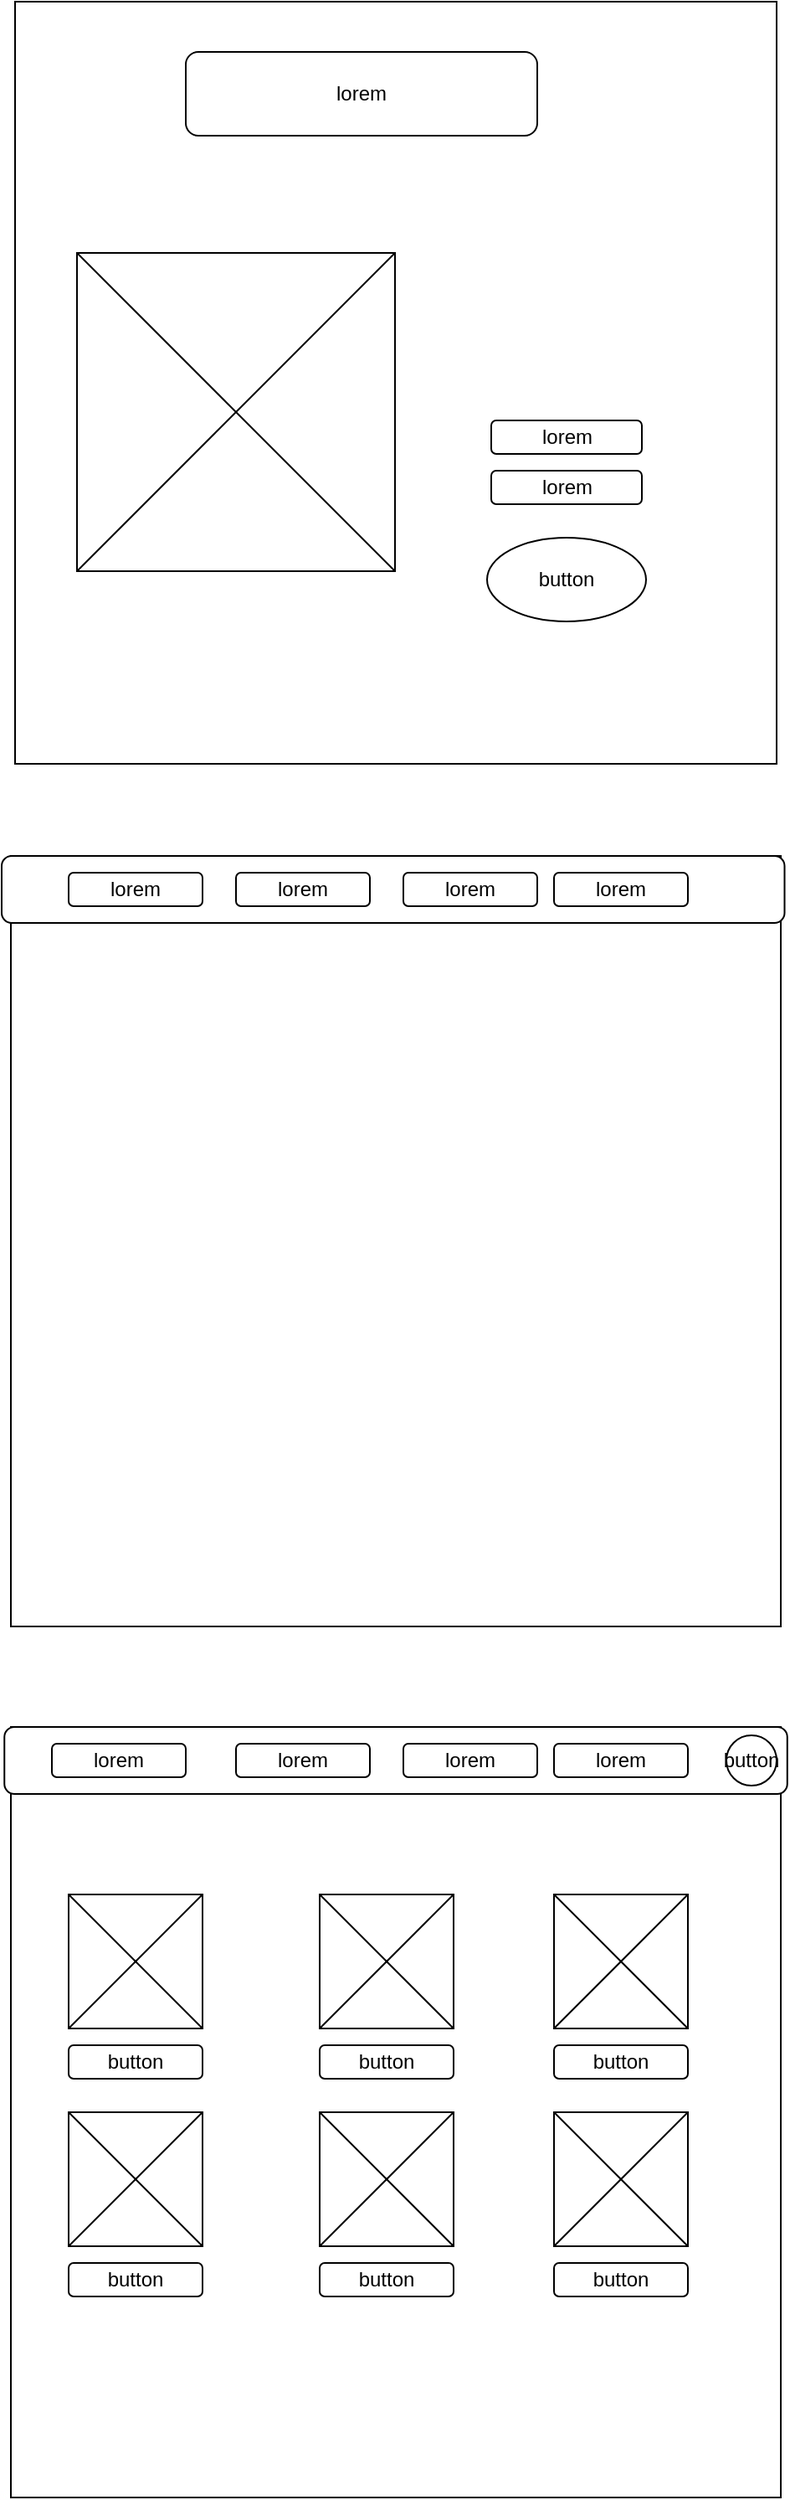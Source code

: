 <mxfile version="26.0.7">
  <diagram name="Page-1" id="KfTFx5eosGy3u5TLy4ej">
    <mxGraphModel dx="1075" dy="518" grid="1" gridSize="10" guides="1" tooltips="1" connect="1" arrows="1" fold="1" page="1" pageScale="1" pageWidth="850" pageHeight="1100" math="0" shadow="0">
      <root>
        <mxCell id="0" />
        <mxCell id="1" parent="0" />
        <mxCell id="yUQ2PNZwTD3BYrP0No91-1" value="" style="whiteSpace=wrap;html=1;aspect=fixed;" vertex="1" parent="1">
          <mxGeometry x="198" y="80" width="455" height="455" as="geometry" />
        </mxCell>
        <mxCell id="yUQ2PNZwTD3BYrP0No91-3" value="" style="whiteSpace=wrap;html=1;aspect=fixed;direction=south;" vertex="1" parent="1">
          <mxGeometry x="195.5" y="590" width="460" height="460" as="geometry" />
        </mxCell>
        <mxCell id="yUQ2PNZwTD3BYrP0No91-4" value="" style="whiteSpace=wrap;html=1;aspect=fixed;direction=south;" vertex="1" parent="1">
          <mxGeometry x="195.5" y="1110" width="460" height="460" as="geometry" />
        </mxCell>
        <mxCell id="yUQ2PNZwTD3BYrP0No91-6" value="lorem" style="rounded=1;whiteSpace=wrap;html=1;" vertex="1" parent="1">
          <mxGeometry x="482.5" y="330" width="90" height="20" as="geometry" />
        </mxCell>
        <mxCell id="yUQ2PNZwTD3BYrP0No91-7" value="lorem" style="rounded=1;whiteSpace=wrap;html=1;" vertex="1" parent="1">
          <mxGeometry x="482.5" y="360" width="90" height="20" as="geometry" />
        </mxCell>
        <mxCell id="yUQ2PNZwTD3BYrP0No91-9" value="button" style="ellipse;whiteSpace=wrap;html=1;" vertex="1" parent="1">
          <mxGeometry x="480" y="400" width="95" height="50" as="geometry" />
        </mxCell>
        <mxCell id="yUQ2PNZwTD3BYrP0No91-23" value="" style="whiteSpace=wrap;html=1;aspect=fixed;" vertex="1" parent="1">
          <mxGeometry x="235" y="230" width="190" height="190" as="geometry" />
        </mxCell>
        <mxCell id="yUQ2PNZwTD3BYrP0No91-24" value="" style="endArrow=none;html=1;rounded=0;entryX=0;entryY=1;entryDx=0;entryDy=0;exitX=1;exitY=0;exitDx=0;exitDy=0;" edge="1" parent="1" source="yUQ2PNZwTD3BYrP0No91-23" target="yUQ2PNZwTD3BYrP0No91-23">
          <mxGeometry width="50" height="50" relative="1" as="geometry">
            <mxPoint x="305" y="360" as="sourcePoint" />
            <mxPoint x="355" y="310" as="targetPoint" />
          </mxGeometry>
        </mxCell>
        <mxCell id="yUQ2PNZwTD3BYrP0No91-25" value="" style="endArrow=none;html=1;rounded=0;exitX=1;exitY=1;exitDx=0;exitDy=0;entryX=0;entryY=0;entryDx=0;entryDy=0;" edge="1" parent="1" source="yUQ2PNZwTD3BYrP0No91-23" target="yUQ2PNZwTD3BYrP0No91-23">
          <mxGeometry width="50" height="50" relative="1" as="geometry">
            <mxPoint x="290" y="330" as="sourcePoint" />
            <mxPoint x="340" y="280" as="targetPoint" />
          </mxGeometry>
        </mxCell>
        <mxCell id="yUQ2PNZwTD3BYrP0No91-27" value="lorem" style="rounded=1;whiteSpace=wrap;html=1;" vertex="1" parent="1">
          <mxGeometry x="300" y="110" width="210" height="50" as="geometry" />
        </mxCell>
        <mxCell id="yUQ2PNZwTD3BYrP0No91-28" value="" style="rounded=1;whiteSpace=wrap;html=1;" vertex="1" parent="1">
          <mxGeometry x="190" y="590" width="467.75" height="40" as="geometry" />
        </mxCell>
        <mxCell id="yUQ2PNZwTD3BYrP0No91-29" value="lorem" style="rounded=1;whiteSpace=wrap;html=1;" vertex="1" parent="1">
          <mxGeometry x="230" y="600" width="80" height="20" as="geometry" />
        </mxCell>
        <mxCell id="yUQ2PNZwTD3BYrP0No91-30" value="lorem" style="rounded=1;whiteSpace=wrap;html=1;" vertex="1" parent="1">
          <mxGeometry x="330" y="600" width="80" height="20" as="geometry" />
        </mxCell>
        <mxCell id="yUQ2PNZwTD3BYrP0No91-31" value="lorem" style="rounded=1;whiteSpace=wrap;html=1;" vertex="1" parent="1">
          <mxGeometry x="430" y="600" width="80" height="20" as="geometry" />
        </mxCell>
        <mxCell id="yUQ2PNZwTD3BYrP0No91-32" value="lorem" style="rounded=1;whiteSpace=wrap;html=1;" vertex="1" parent="1">
          <mxGeometry x="520" y="600" width="80" height="20" as="geometry" />
        </mxCell>
        <mxCell id="yUQ2PNZwTD3BYrP0No91-33" value="" style="rounded=1;whiteSpace=wrap;html=1;" vertex="1" parent="1">
          <mxGeometry x="191.63" y="1110" width="467.75" height="40" as="geometry" />
        </mxCell>
        <mxCell id="yUQ2PNZwTD3BYrP0No91-35" value="lorem" style="rounded=1;whiteSpace=wrap;html=1;" vertex="1" parent="1">
          <mxGeometry x="220" y="1120" width="80" height="20" as="geometry" />
        </mxCell>
        <mxCell id="yUQ2PNZwTD3BYrP0No91-36" value="lorem" style="rounded=1;whiteSpace=wrap;html=1;" vertex="1" parent="1">
          <mxGeometry x="330" y="1120" width="80" height="20" as="geometry" />
        </mxCell>
        <mxCell id="yUQ2PNZwTD3BYrP0No91-37" value="lorem" style="rounded=1;whiteSpace=wrap;html=1;" vertex="1" parent="1">
          <mxGeometry x="430" y="1120" width="80" height="20" as="geometry" />
        </mxCell>
        <mxCell id="yUQ2PNZwTD3BYrP0No91-38" value="lorem" style="rounded=1;whiteSpace=wrap;html=1;" vertex="1" parent="1">
          <mxGeometry x="520" y="1120" width="80" height="20" as="geometry" />
        </mxCell>
        <mxCell id="yUQ2PNZwTD3BYrP0No91-39" value="" style="whiteSpace=wrap;html=1;aspect=fixed;" vertex="1" parent="1">
          <mxGeometry x="230" y="1210" width="80" height="80" as="geometry" />
        </mxCell>
        <mxCell id="yUQ2PNZwTD3BYrP0No91-40" value="" style="whiteSpace=wrap;html=1;aspect=fixed;" vertex="1" parent="1">
          <mxGeometry x="380" y="1210" width="80" height="80" as="geometry" />
        </mxCell>
        <mxCell id="yUQ2PNZwTD3BYrP0No91-41" value="" style="whiteSpace=wrap;html=1;aspect=fixed;" vertex="1" parent="1">
          <mxGeometry x="520" y="1210" width="80" height="80" as="geometry" />
        </mxCell>
        <mxCell id="yUQ2PNZwTD3BYrP0No91-42" value="" style="whiteSpace=wrap;html=1;aspect=fixed;" vertex="1" parent="1">
          <mxGeometry x="230" y="1340" width="80" height="80" as="geometry" />
        </mxCell>
        <mxCell id="yUQ2PNZwTD3BYrP0No91-44" value="" style="whiteSpace=wrap;html=1;aspect=fixed;" vertex="1" parent="1">
          <mxGeometry x="380" y="1340" width="80" height="80" as="geometry" />
        </mxCell>
        <mxCell id="yUQ2PNZwTD3BYrP0No91-45" value="" style="whiteSpace=wrap;html=1;aspect=fixed;" vertex="1" parent="1">
          <mxGeometry x="520" y="1340" width="80" height="80" as="geometry" />
        </mxCell>
        <mxCell id="yUQ2PNZwTD3BYrP0No91-46" value="button" style="rounded=1;whiteSpace=wrap;html=1;" vertex="1" parent="1">
          <mxGeometry x="230" y="1300" width="80" height="20" as="geometry" />
        </mxCell>
        <mxCell id="yUQ2PNZwTD3BYrP0No91-47" value="button" style="rounded=1;whiteSpace=wrap;html=1;" vertex="1" parent="1">
          <mxGeometry x="380" y="1300" width="80" height="20" as="geometry" />
        </mxCell>
        <mxCell id="yUQ2PNZwTD3BYrP0No91-48" value="button" style="rounded=1;whiteSpace=wrap;html=1;" vertex="1" parent="1">
          <mxGeometry x="520" y="1300" width="80" height="20" as="geometry" />
        </mxCell>
        <mxCell id="yUQ2PNZwTD3BYrP0No91-49" value="button" style="rounded=1;whiteSpace=wrap;html=1;" vertex="1" parent="1">
          <mxGeometry x="230" y="1430" width="80" height="20" as="geometry" />
        </mxCell>
        <mxCell id="yUQ2PNZwTD3BYrP0No91-50" value="button" style="rounded=1;whiteSpace=wrap;html=1;" vertex="1" parent="1">
          <mxGeometry x="380" y="1430" width="80" height="20" as="geometry" />
        </mxCell>
        <mxCell id="yUQ2PNZwTD3BYrP0No91-51" value="button" style="rounded=1;whiteSpace=wrap;html=1;" vertex="1" parent="1">
          <mxGeometry x="520" y="1430" width="80" height="20" as="geometry" />
        </mxCell>
        <mxCell id="yUQ2PNZwTD3BYrP0No91-52" value="" style="endArrow=none;html=1;rounded=0;exitX=0;exitY=1;exitDx=0;exitDy=0;" edge="1" parent="1" source="yUQ2PNZwTD3BYrP0No91-39">
          <mxGeometry width="50" height="50" relative="1" as="geometry">
            <mxPoint x="260" y="1260" as="sourcePoint" />
            <mxPoint x="310" y="1210" as="targetPoint" />
          </mxGeometry>
        </mxCell>
        <mxCell id="yUQ2PNZwTD3BYrP0No91-53" value="" style="endArrow=none;html=1;rounded=0;exitX=1;exitY=1;exitDx=0;exitDy=0;entryX=0;entryY=0;entryDx=0;entryDy=0;" edge="1" parent="1" source="yUQ2PNZwTD3BYrP0No91-39" target="yUQ2PNZwTD3BYrP0No91-39">
          <mxGeometry width="50" height="50" relative="1" as="geometry">
            <mxPoint x="240" y="1300" as="sourcePoint" />
            <mxPoint x="320" y="1220" as="targetPoint" />
          </mxGeometry>
        </mxCell>
        <mxCell id="yUQ2PNZwTD3BYrP0No91-54" value="" style="endArrow=none;html=1;rounded=0;exitX=0;exitY=1;exitDx=0;exitDy=0;" edge="1" parent="1">
          <mxGeometry width="50" height="50" relative="1" as="geometry">
            <mxPoint x="380" y="1290" as="sourcePoint" />
            <mxPoint x="460" y="1210" as="targetPoint" />
          </mxGeometry>
        </mxCell>
        <mxCell id="yUQ2PNZwTD3BYrP0No91-55" value="" style="endArrow=none;html=1;rounded=0;exitX=0;exitY=0;exitDx=0;exitDy=0;entryX=1;entryY=1;entryDx=0;entryDy=0;" edge="1" parent="1" source="yUQ2PNZwTD3BYrP0No91-40" target="yUQ2PNZwTD3BYrP0No91-40">
          <mxGeometry width="50" height="50" relative="1" as="geometry">
            <mxPoint x="350" y="1310" as="sourcePoint" />
            <mxPoint x="430" y="1230" as="targetPoint" />
          </mxGeometry>
        </mxCell>
        <mxCell id="yUQ2PNZwTD3BYrP0No91-56" value="" style="endArrow=none;html=1;rounded=0;exitX=0;exitY=0;exitDx=0;exitDy=0;entryX=1;entryY=1;entryDx=0;entryDy=0;" edge="1" parent="1">
          <mxGeometry width="50" height="50" relative="1" as="geometry">
            <mxPoint x="520" y="1210" as="sourcePoint" />
            <mxPoint x="600" y="1290" as="targetPoint" />
          </mxGeometry>
        </mxCell>
        <mxCell id="yUQ2PNZwTD3BYrP0No91-57" value="" style="endArrow=none;html=1;rounded=0;exitX=1;exitY=0;exitDx=0;exitDy=0;entryX=0;entryY=1;entryDx=0;entryDy=0;" edge="1" parent="1" source="yUQ2PNZwTD3BYrP0No91-41" target="yUQ2PNZwTD3BYrP0No91-41">
          <mxGeometry width="50" height="50" relative="1" as="geometry">
            <mxPoint x="530" y="1220" as="sourcePoint" />
            <mxPoint x="610" y="1300" as="targetPoint" />
          </mxGeometry>
        </mxCell>
        <mxCell id="yUQ2PNZwTD3BYrP0No91-58" value="" style="endArrow=none;html=1;rounded=0;exitX=1;exitY=0;exitDx=0;exitDy=0;entryX=0;entryY=1;entryDx=0;entryDy=0;" edge="1" parent="1">
          <mxGeometry width="50" height="50" relative="1" as="geometry">
            <mxPoint x="310" y="1340" as="sourcePoint" />
            <mxPoint x="230" y="1420" as="targetPoint" />
          </mxGeometry>
        </mxCell>
        <mxCell id="yUQ2PNZwTD3BYrP0No91-59" value="" style="endArrow=none;html=1;rounded=0;exitX=0;exitY=0;exitDx=0;exitDy=0;entryX=1;entryY=1;entryDx=0;entryDy=0;" edge="1" parent="1">
          <mxGeometry width="50" height="50" relative="1" as="geometry">
            <mxPoint x="230" y="1340" as="sourcePoint" />
            <mxPoint x="310" y="1420" as="targetPoint" />
          </mxGeometry>
        </mxCell>
        <mxCell id="yUQ2PNZwTD3BYrP0No91-60" value="" style="endArrow=none;html=1;rounded=0;exitX=1;exitY=0;exitDx=0;exitDy=0;entryX=0;entryY=1;entryDx=0;entryDy=0;" edge="1" parent="1">
          <mxGeometry width="50" height="50" relative="1" as="geometry">
            <mxPoint x="460" y="1340" as="sourcePoint" />
            <mxPoint x="380" y="1420" as="targetPoint" />
          </mxGeometry>
        </mxCell>
        <mxCell id="yUQ2PNZwTD3BYrP0No91-61" value="" style="endArrow=none;html=1;rounded=0;exitX=0;exitY=0;exitDx=0;exitDy=0;entryX=1;entryY=1;entryDx=0;entryDy=0;" edge="1" parent="1">
          <mxGeometry width="50" height="50" relative="1" as="geometry">
            <mxPoint x="380" y="1340" as="sourcePoint" />
            <mxPoint x="460" y="1420" as="targetPoint" />
          </mxGeometry>
        </mxCell>
        <mxCell id="yUQ2PNZwTD3BYrP0No91-62" value="" style="endArrow=none;html=1;rounded=0;exitX=1;exitY=0;exitDx=0;exitDy=0;entryX=0;entryY=1;entryDx=0;entryDy=0;" edge="1" parent="1">
          <mxGeometry width="50" height="50" relative="1" as="geometry">
            <mxPoint x="600" y="1340" as="sourcePoint" />
            <mxPoint x="520" y="1420" as="targetPoint" />
          </mxGeometry>
        </mxCell>
        <mxCell id="yUQ2PNZwTD3BYrP0No91-63" value="" style="endArrow=none;html=1;rounded=0;exitX=0;exitY=0;exitDx=0;exitDy=0;entryX=1;entryY=1;entryDx=0;entryDy=0;" edge="1" parent="1">
          <mxGeometry width="50" height="50" relative="1" as="geometry">
            <mxPoint x="520" y="1340" as="sourcePoint" />
            <mxPoint x="600" y="1420" as="targetPoint" />
          </mxGeometry>
        </mxCell>
        <mxCell id="yUQ2PNZwTD3BYrP0No91-64" value="button" style="ellipse;whiteSpace=wrap;html=1;aspect=fixed;" vertex="1" parent="1">
          <mxGeometry x="623" y="1115" width="30" height="30" as="geometry" />
        </mxCell>
      </root>
    </mxGraphModel>
  </diagram>
</mxfile>
